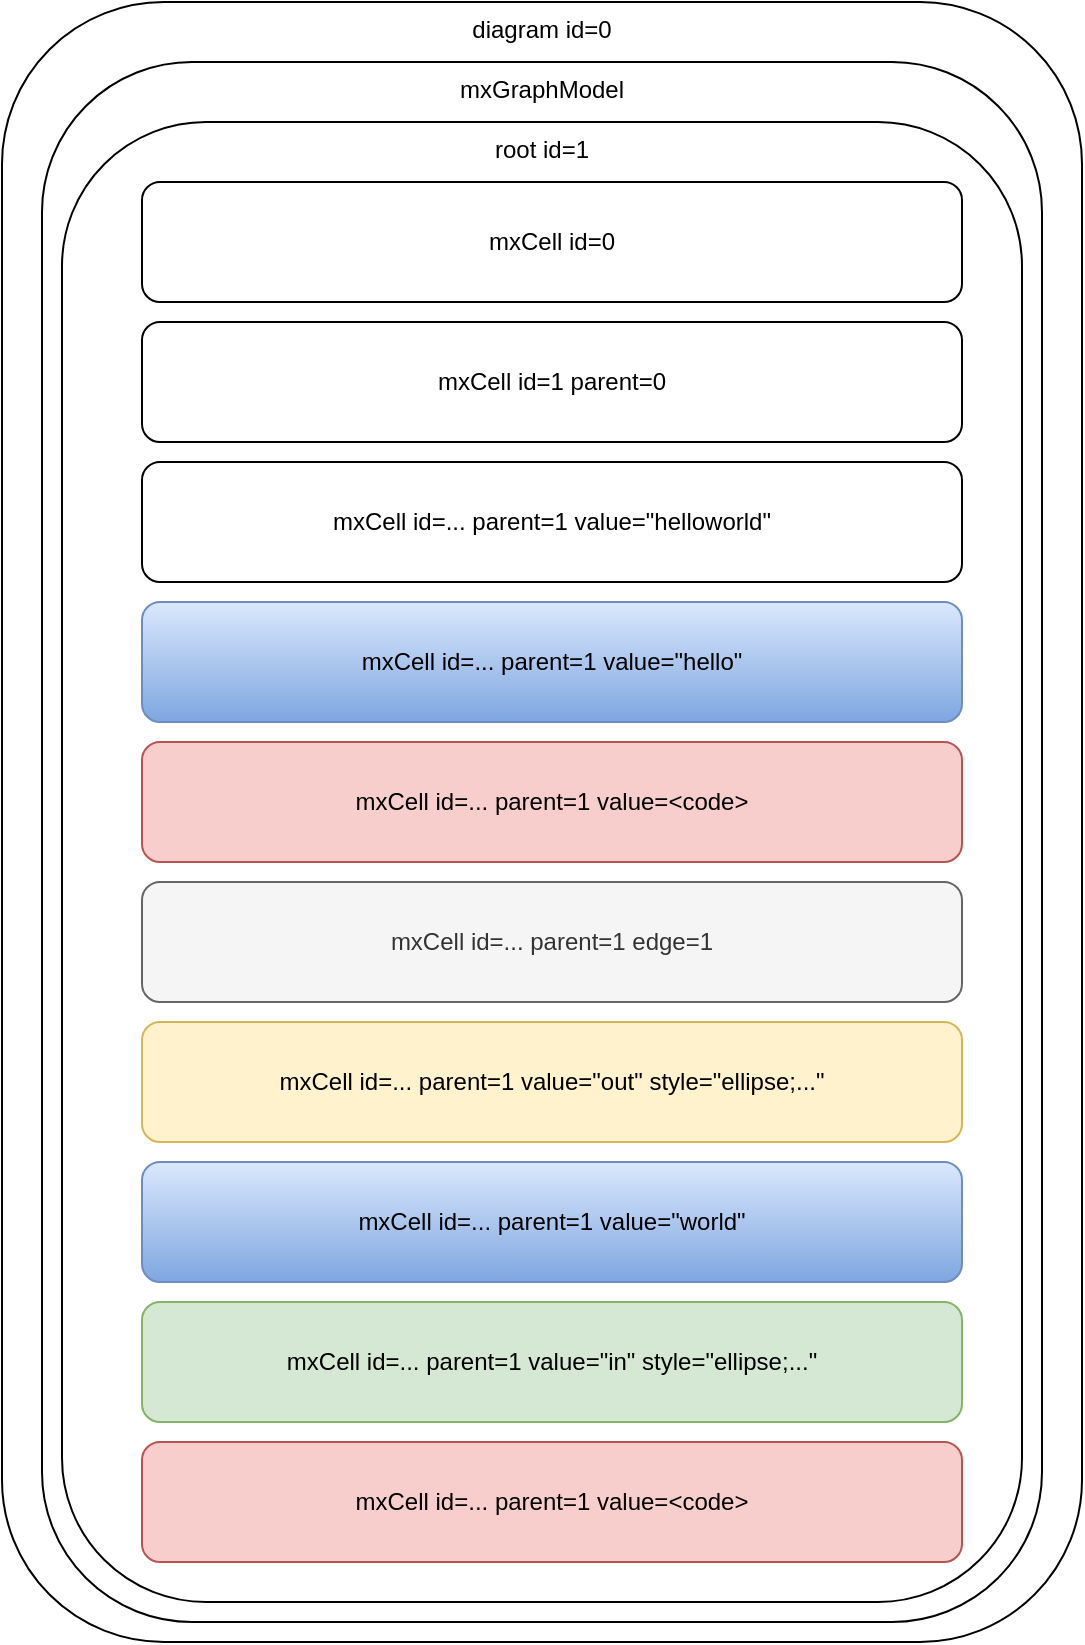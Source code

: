 <mxfile version="14.6.13" type="device"><diagram id="giQGkAyWLLscmykkZgRt" name="Page-2"><mxGraphModel dx="780" dy="794" grid="1" gridSize="10" guides="1" tooltips="1" connect="1" arrows="1" fold="1" page="1" pageScale="1" pageWidth="1100" pageHeight="850" math="0" shadow="0"><root><mxCell id="eX9l6shfZxG9YoeeuJdC-0"/><mxCell id="eX9l6shfZxG9YoeeuJdC-1" parent="eX9l6shfZxG9YoeeuJdC-0"/><mxCell id="eX9l6shfZxG9YoeeuJdC-2" value="diagram id=0" style="rounded=1;whiteSpace=wrap;html=1;align=center;verticalAlign=top;" parent="eX9l6shfZxG9YoeeuJdC-1" vertex="1"><mxGeometry x="80" width="540" height="820" as="geometry"/></mxCell><mxCell id="eX9l6shfZxG9YoeeuJdC-3" value="mxGraphModel" style="rounded=1;whiteSpace=wrap;html=1;align=center;verticalAlign=top;" parent="eX9l6shfZxG9YoeeuJdC-1" vertex="1"><mxGeometry x="100" y="30" width="500" height="780" as="geometry"/></mxCell><mxCell id="eX9l6shfZxG9YoeeuJdC-4" value="root id=1" style="rounded=1;whiteSpace=wrap;html=1;align=center;verticalAlign=top;" parent="eX9l6shfZxG9YoeeuJdC-1" vertex="1"><mxGeometry x="110" y="60" width="480" height="740" as="geometry"/></mxCell><mxCell id="eX9l6shfZxG9YoeeuJdC-5" value="mxCell id=... parent=1 value=&quot;helloworld&quot;" style="rounded=1;whiteSpace=wrap;html=1;align=center;" parent="eX9l6shfZxG9YoeeuJdC-1" vertex="1"><mxGeometry x="150" y="230" width="410" height="60" as="geometry"/></mxCell><mxCell id="eX9l6shfZxG9YoeeuJdC-6" value="mxCell id=... parent=1 value=&quot;hello&quot;" style="rounded=1;whiteSpace=wrap;html=1;align=center;gradientColor=#7ea6e0;fillColor=#dae8fc;strokeColor=#6c8ebf;" parent="eX9l6shfZxG9YoeeuJdC-1" vertex="1"><mxGeometry x="150" y="300" width="410" height="60" as="geometry"/></mxCell><mxCell id="eX9l6shfZxG9YoeeuJdC-7" value="mxCell id=... parent=1 value=&amp;lt;code&amp;gt;" style="rounded=1;whiteSpace=wrap;html=1;align=center;fillColor=#f8cecc;strokeColor=#b85450;" parent="eX9l6shfZxG9YoeeuJdC-1" vertex="1"><mxGeometry x="150" y="370" width="410" height="60" as="geometry"/></mxCell><mxCell id="eX9l6shfZxG9YoeeuJdC-8" value="mxCell id=... parent=1 edge=1" style="rounded=1;whiteSpace=wrap;html=1;align=center;fillColor=#f5f5f5;strokeColor=#666666;fontColor=#333333;" parent="eX9l6shfZxG9YoeeuJdC-1" vertex="1"><mxGeometry x="150" y="440" width="410" height="60" as="geometry"/></mxCell><mxCell id="eX9l6shfZxG9YoeeuJdC-9" value="mxCell id=... parent=1 value=&quot;out&quot; style=&quot;ellipse;...&quot;" style="rounded=1;whiteSpace=wrap;html=1;align=center;fillColor=#fff2cc;strokeColor=#d6b656;" parent="eX9l6shfZxG9YoeeuJdC-1" vertex="1"><mxGeometry x="150" y="510" width="410" height="60" as="geometry"/></mxCell><mxCell id="eX9l6shfZxG9YoeeuJdC-10" value="mxCell id=... parent=1 value=&quot;world&quot;" style="rounded=1;whiteSpace=wrap;html=1;align=center;gradientColor=#7ea6e0;fillColor=#dae8fc;strokeColor=#6c8ebf;" parent="eX9l6shfZxG9YoeeuJdC-1" vertex="1"><mxGeometry x="150" y="580" width="410" height="60" as="geometry"/></mxCell><mxCell id="eX9l6shfZxG9YoeeuJdC-11" value="mxCell id=... parent=1 value=&quot;in&quot; style=&quot;ellipse;...&quot;" style="rounded=1;whiteSpace=wrap;html=1;align=center;fillColor=#d5e8d4;strokeColor=#82b366;" parent="eX9l6shfZxG9YoeeuJdC-1" vertex="1"><mxGeometry x="150" y="650" width="410" height="60" as="geometry"/></mxCell><mxCell id="eX9l6shfZxG9YoeeuJdC-12" value="mxCell id=... parent=1 value=&amp;lt;code&amp;gt;" style="rounded=1;whiteSpace=wrap;html=1;align=center;fillColor=#f8cecc;strokeColor=#b85450;" parent="eX9l6shfZxG9YoeeuJdC-1" vertex="1"><mxGeometry x="150" y="720" width="410" height="60" as="geometry"/></mxCell><mxCell id="eX9l6shfZxG9YoeeuJdC-13" value="mxCell id=0" style="rounded=1;whiteSpace=wrap;html=1;align=center;" parent="eX9l6shfZxG9YoeeuJdC-1" vertex="1"><mxGeometry x="150" y="90" width="410" height="60" as="geometry"/></mxCell><mxCell id="eX9l6shfZxG9YoeeuJdC-14" value="mxCell id=1 parent=0" style="rounded=1;whiteSpace=wrap;html=1;align=center;" parent="eX9l6shfZxG9YoeeuJdC-1" vertex="1"><mxGeometry x="150" y="160" width="410" height="60" as="geometry"/></mxCell></root></mxGraphModel></diagram></mxfile>